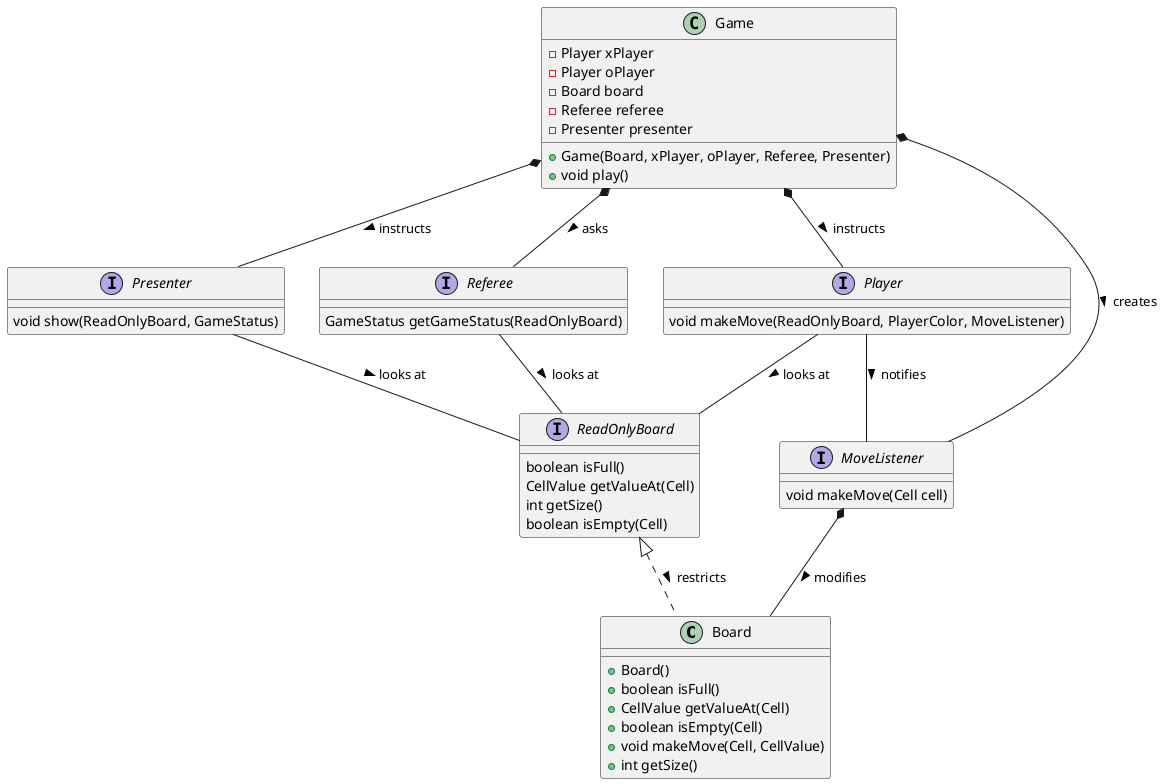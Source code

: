 @startuml
class Board {
	+Board()
	+boolean isFull()
	+CellValue getValueAt(Cell)
	+boolean isEmpty(Cell)
	+void makeMove(Cell, CellValue)
	+int getSize()
}


interface ReadOnlyBoard {
	boolean isFull()
	CellValue getValueAt(Cell)
	int getSize()
	boolean isEmpty(Cell)
}

class Game {
	-Player xPlayer
	-Player oPlayer
	-Board board
	-Referee referee
	-Presenter presenter
	+Game(Board, xPlayer, oPlayer, Referee, Presenter)
	+void play()
}

interface Player {
	void makeMove(ReadOnlyBoard, PlayerColor, MoveListener)
}

interface Presenter {
	void show(ReadOnlyBoard, GameStatus)
}

interface Referee {
	GameStatus getGameStatus(ReadOnlyBoard)
}

interface MoveListener {
	void makeMove(Cell cell)
}

ReadOnlyBoard <|.. Board : restricts >

Game *-- Player : instructs >
Game *-- Referee : asks >
Game *-- Presenter : instructs >
Game *-- MoveListener : creates >
Referee -- ReadOnlyBoard : looks at >
Presenter -- ReadOnlyBoard : looks at >
Player -- ReadOnlyBoard : looks at >
Player -- MoveListener : notifies >
MoveListener *-- Board :  modifies >


@enduml